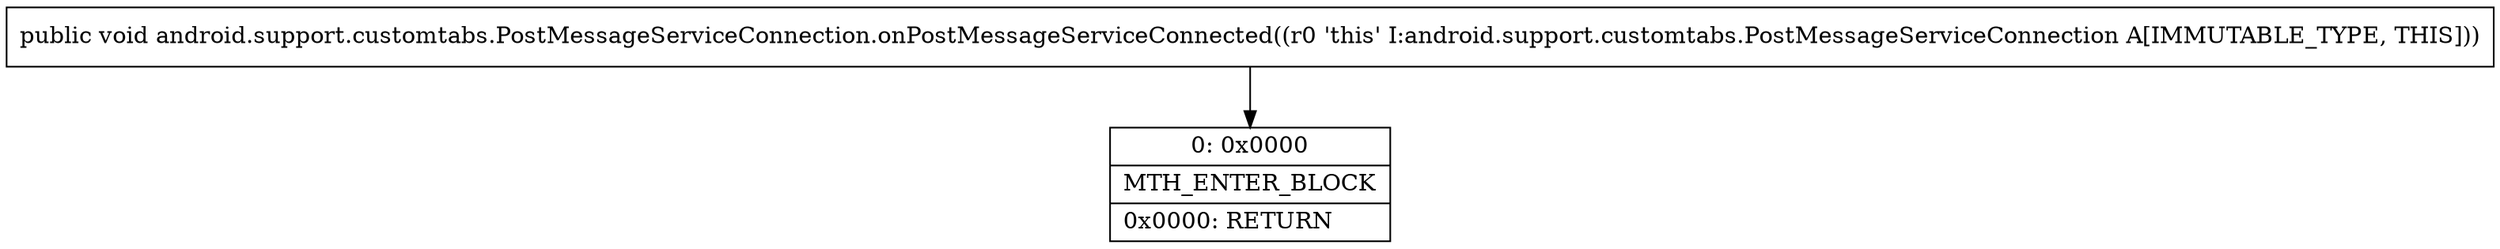 digraph "CFG forandroid.support.customtabs.PostMessageServiceConnection.onPostMessageServiceConnected()V" {
Node_0 [shape=record,label="{0\:\ 0x0000|MTH_ENTER_BLOCK\l|0x0000: RETURN   \l}"];
MethodNode[shape=record,label="{public void android.support.customtabs.PostMessageServiceConnection.onPostMessageServiceConnected((r0 'this' I:android.support.customtabs.PostMessageServiceConnection A[IMMUTABLE_TYPE, THIS])) }"];
MethodNode -> Node_0;
}

